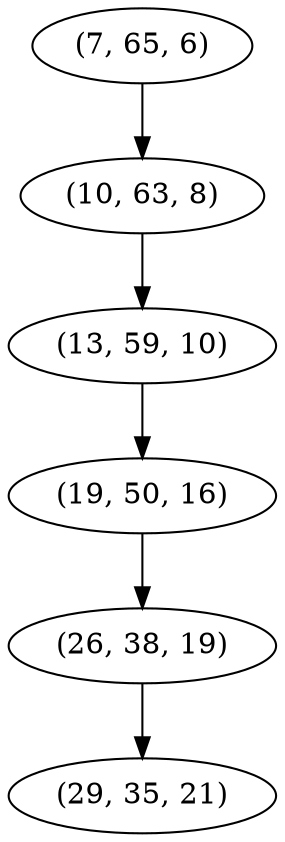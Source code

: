 digraph tree {
    "(7, 65, 6)";
    "(10, 63, 8)";
    "(13, 59, 10)";
    "(19, 50, 16)";
    "(26, 38, 19)";
    "(29, 35, 21)";
    "(7, 65, 6)" -> "(10, 63, 8)";
    "(10, 63, 8)" -> "(13, 59, 10)";
    "(13, 59, 10)" -> "(19, 50, 16)";
    "(19, 50, 16)" -> "(26, 38, 19)";
    "(26, 38, 19)" -> "(29, 35, 21)";
}
